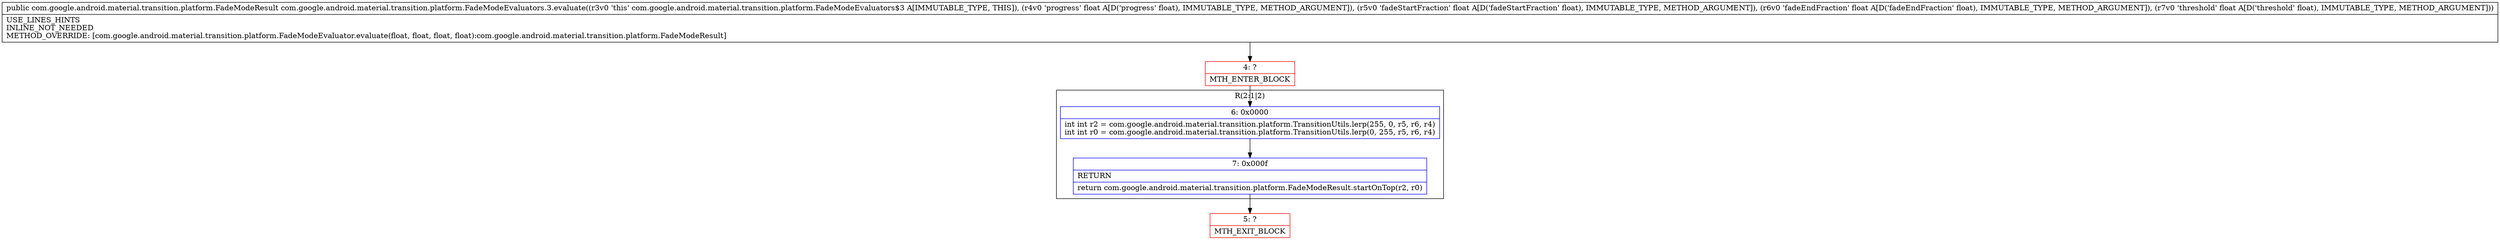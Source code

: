 digraph "CFG forcom.google.android.material.transition.platform.FadeModeEvaluators.3.evaluate(FFFF)Lcom\/google\/android\/material\/transition\/platform\/FadeModeResult;" {
subgraph cluster_Region_253287873 {
label = "R(2:1|2)";
node [shape=record,color=blue];
Node_6 [shape=record,label="{6\:\ 0x0000|int int r2 = com.google.android.material.transition.platform.TransitionUtils.lerp(255, 0, r5, r6, r4)\lint int r0 = com.google.android.material.transition.platform.TransitionUtils.lerp(0, 255, r5, r6, r4)\l}"];
Node_7 [shape=record,label="{7\:\ 0x000f|RETURN\l|return com.google.android.material.transition.platform.FadeModeResult.startOnTop(r2, r0)\l}"];
}
Node_4 [shape=record,color=red,label="{4\:\ ?|MTH_ENTER_BLOCK\l}"];
Node_5 [shape=record,color=red,label="{5\:\ ?|MTH_EXIT_BLOCK\l}"];
MethodNode[shape=record,label="{public com.google.android.material.transition.platform.FadeModeResult com.google.android.material.transition.platform.FadeModeEvaluators.3.evaluate((r3v0 'this' com.google.android.material.transition.platform.FadeModeEvaluators$3 A[IMMUTABLE_TYPE, THIS]), (r4v0 'progress' float A[D('progress' float), IMMUTABLE_TYPE, METHOD_ARGUMENT]), (r5v0 'fadeStartFraction' float A[D('fadeStartFraction' float), IMMUTABLE_TYPE, METHOD_ARGUMENT]), (r6v0 'fadeEndFraction' float A[D('fadeEndFraction' float), IMMUTABLE_TYPE, METHOD_ARGUMENT]), (r7v0 'threshold' float A[D('threshold' float), IMMUTABLE_TYPE, METHOD_ARGUMENT]))  | USE_LINES_HINTS\lINLINE_NOT_NEEDED\lMETHOD_OVERRIDE: [com.google.android.material.transition.platform.FadeModeEvaluator.evaluate(float, float, float, float):com.google.android.material.transition.platform.FadeModeResult]\l}"];
MethodNode -> Node_4;Node_6 -> Node_7;
Node_7 -> Node_5;
Node_4 -> Node_6;
}

